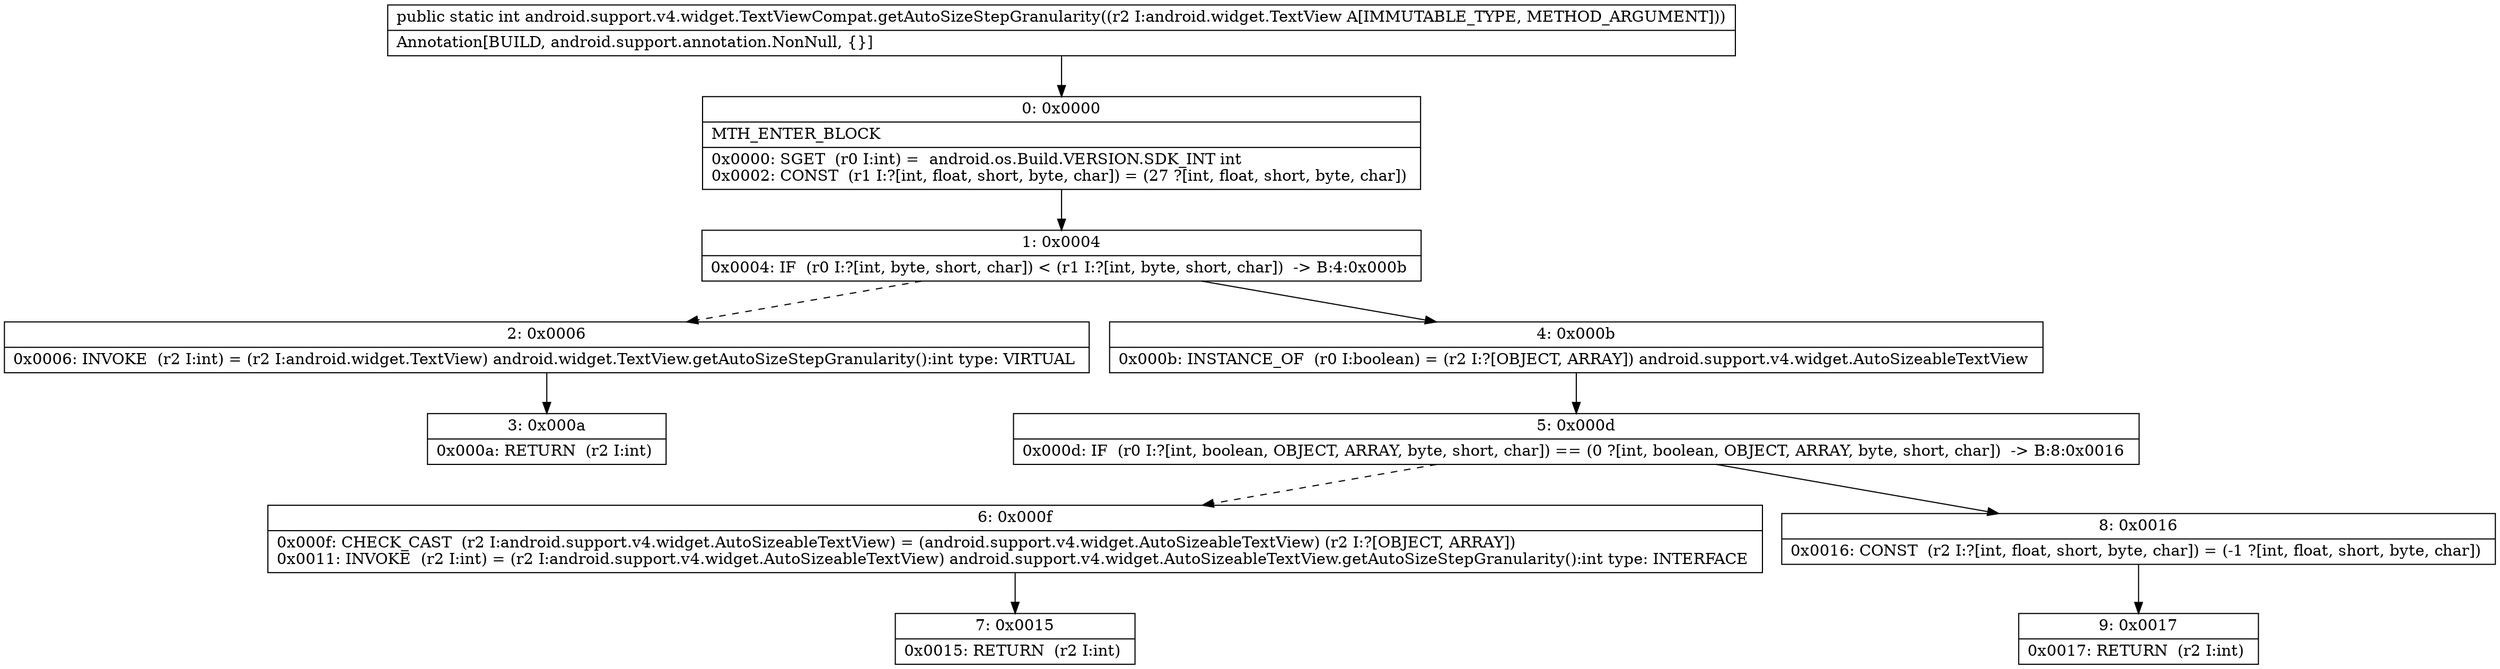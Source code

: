 digraph "CFG forandroid.support.v4.widget.TextViewCompat.getAutoSizeStepGranularity(Landroid\/widget\/TextView;)I" {
Node_0 [shape=record,label="{0\:\ 0x0000|MTH_ENTER_BLOCK\l|0x0000: SGET  (r0 I:int) =  android.os.Build.VERSION.SDK_INT int \l0x0002: CONST  (r1 I:?[int, float, short, byte, char]) = (27 ?[int, float, short, byte, char]) \l}"];
Node_1 [shape=record,label="{1\:\ 0x0004|0x0004: IF  (r0 I:?[int, byte, short, char]) \< (r1 I:?[int, byte, short, char])  \-\> B:4:0x000b \l}"];
Node_2 [shape=record,label="{2\:\ 0x0006|0x0006: INVOKE  (r2 I:int) = (r2 I:android.widget.TextView) android.widget.TextView.getAutoSizeStepGranularity():int type: VIRTUAL \l}"];
Node_3 [shape=record,label="{3\:\ 0x000a|0x000a: RETURN  (r2 I:int) \l}"];
Node_4 [shape=record,label="{4\:\ 0x000b|0x000b: INSTANCE_OF  (r0 I:boolean) = (r2 I:?[OBJECT, ARRAY]) android.support.v4.widget.AutoSizeableTextView \l}"];
Node_5 [shape=record,label="{5\:\ 0x000d|0x000d: IF  (r0 I:?[int, boolean, OBJECT, ARRAY, byte, short, char]) == (0 ?[int, boolean, OBJECT, ARRAY, byte, short, char])  \-\> B:8:0x0016 \l}"];
Node_6 [shape=record,label="{6\:\ 0x000f|0x000f: CHECK_CAST  (r2 I:android.support.v4.widget.AutoSizeableTextView) = (android.support.v4.widget.AutoSizeableTextView) (r2 I:?[OBJECT, ARRAY]) \l0x0011: INVOKE  (r2 I:int) = (r2 I:android.support.v4.widget.AutoSizeableTextView) android.support.v4.widget.AutoSizeableTextView.getAutoSizeStepGranularity():int type: INTERFACE \l}"];
Node_7 [shape=record,label="{7\:\ 0x0015|0x0015: RETURN  (r2 I:int) \l}"];
Node_8 [shape=record,label="{8\:\ 0x0016|0x0016: CONST  (r2 I:?[int, float, short, byte, char]) = (\-1 ?[int, float, short, byte, char]) \l}"];
Node_9 [shape=record,label="{9\:\ 0x0017|0x0017: RETURN  (r2 I:int) \l}"];
MethodNode[shape=record,label="{public static int android.support.v4.widget.TextViewCompat.getAutoSizeStepGranularity((r2 I:android.widget.TextView A[IMMUTABLE_TYPE, METHOD_ARGUMENT]))  | Annotation[BUILD, android.support.annotation.NonNull, \{\}]\l}"];
MethodNode -> Node_0;
Node_0 -> Node_1;
Node_1 -> Node_2[style=dashed];
Node_1 -> Node_4;
Node_2 -> Node_3;
Node_4 -> Node_5;
Node_5 -> Node_6[style=dashed];
Node_5 -> Node_8;
Node_6 -> Node_7;
Node_8 -> Node_9;
}

